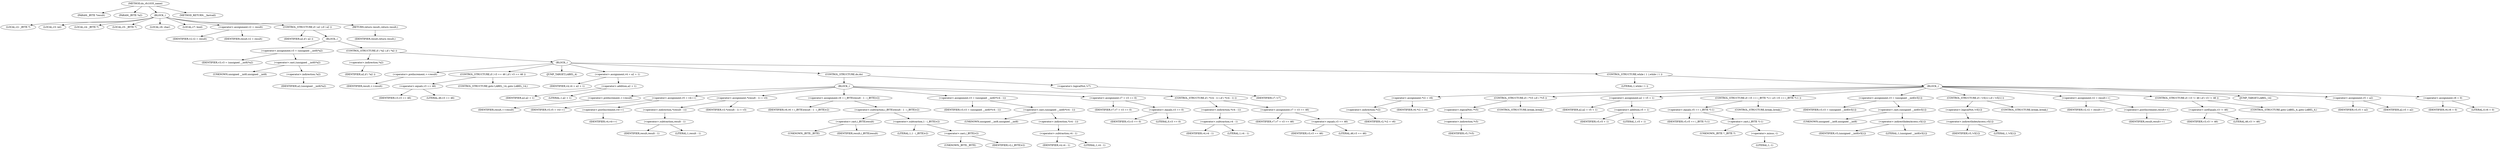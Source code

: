 digraph do_rfc1035_name {  
"1000107" [label = "(METHOD,do_rfc1035_name)" ]
"1000108" [label = "(PARAM,_BYTE *result)" ]
"1000109" [label = "(PARAM,_BYTE *a2)" ]
"1000110" [label = "(BLOCK,,)" ]
"1000111" [label = "(LOCAL,v2: _BYTE *)" ]
"1000112" [label = "(LOCAL,v3: int)" ]
"1000113" [label = "(LOCAL,v4: _BYTE *)" ]
"1000114" [label = "(LOCAL,v5: _BYTE *)" ]
"1000115" [label = "(LOCAL,v6: char)" ]
"1000116" [label = "(LOCAL,v7: bool)" ]
"1000117" [label = "(<operator>.assignment,v2 = result)" ]
"1000118" [label = "(IDENTIFIER,v2,v2 = result)" ]
"1000119" [label = "(IDENTIFIER,result,v2 = result)" ]
"1000120" [label = "(CONTROL_STRUCTURE,if ( a2 ),if ( a2 ))" ]
"1000121" [label = "(IDENTIFIER,a2,if ( a2 ))" ]
"1000122" [label = "(BLOCK,,)" ]
"1000123" [label = "(<operator>.assignment,v3 = (unsigned __int8)*a2)" ]
"1000124" [label = "(IDENTIFIER,v3,v3 = (unsigned __int8)*a2)" ]
"1000125" [label = "(<operator>.cast,(unsigned __int8)*a2)" ]
"1000126" [label = "(UNKNOWN,unsigned __int8,unsigned __int8)" ]
"1000127" [label = "(<operator>.indirection,*a2)" ]
"1000128" [label = "(IDENTIFIER,a2,(unsigned __int8)*a2)" ]
"1000129" [label = "(CONTROL_STRUCTURE,if ( *a2 ),if ( *a2 ))" ]
"1000130" [label = "(<operator>.indirection,*a2)" ]
"1000131" [label = "(IDENTIFIER,a2,if ( *a2 ))" ]
"1000132" [label = "(BLOCK,,)" ]
"1000133" [label = "(<operator>.preIncrement,++result)" ]
"1000134" [label = "(IDENTIFIER,result,++result)" ]
"1000135" [label = "(CONTROL_STRUCTURE,if ( v3 == 46 ),if ( v3 == 46 ))" ]
"1000136" [label = "(<operator>.equals,v3 == 46)" ]
"1000137" [label = "(IDENTIFIER,v3,v3 == 46)" ]
"1000138" [label = "(LITERAL,46,v3 == 46)" ]
"1000139" [label = "(CONTROL_STRUCTURE,goto LABEL_14;,goto LABEL_14;)" ]
"1000140" [label = "(JUMP_TARGET,LABEL_4)" ]
"1000141" [label = "(<operator>.assignment,v4 = a2 + 1)" ]
"1000142" [label = "(IDENTIFIER,v4,v4 = a2 + 1)" ]
"1000143" [label = "(<operator>.addition,a2 + 1)" ]
"1000144" [label = "(IDENTIFIER,a2,a2 + 1)" ]
"1000145" [label = "(LITERAL,1,a2 + 1)" ]
"1000146" [label = "(CONTROL_STRUCTURE,do,do)" ]
"1000147" [label = "(BLOCK,,)" ]
"1000148" [label = "(<operator>.preIncrement,++result)" ]
"1000149" [label = "(IDENTIFIER,result,++result)" ]
"1000150" [label = "(<operator>.assignment,v5 = v4++)" ]
"1000151" [label = "(IDENTIFIER,v5,v5 = v4++)" ]
"1000152" [label = "(<operator>.postIncrement,v4++)" ]
"1000153" [label = "(IDENTIFIER,v4,v4++)" ]
"1000154" [label = "(<operator>.assignment,*(result - 1) = v3)" ]
"1000155" [label = "(<operator>.indirection,*(result - 1))" ]
"1000156" [label = "(<operator>.subtraction,result - 1)" ]
"1000157" [label = "(IDENTIFIER,result,result - 1)" ]
"1000158" [label = "(LITERAL,1,result - 1)" ]
"1000159" [label = "(IDENTIFIER,v3,*(result - 1) = v3)" ]
"1000160" [label = "(<operator>.assignment,v6 = (_BYTE)result - 1 - (_BYTE)v2)" ]
"1000161" [label = "(IDENTIFIER,v6,v6 = (_BYTE)result - 1 - (_BYTE)v2)" ]
"1000162" [label = "(<operator>.subtraction,(_BYTE)result - 1 - (_BYTE)v2)" ]
"1000163" [label = "(<operator>.cast,(_BYTE)result)" ]
"1000164" [label = "(UNKNOWN,_BYTE,_BYTE)" ]
"1000165" [label = "(IDENTIFIER,result,(_BYTE)result)" ]
"1000166" [label = "(<operator>.subtraction,1 - (_BYTE)v2)" ]
"1000167" [label = "(LITERAL,1,1 - (_BYTE)v2)" ]
"1000168" [label = "(<operator>.cast,(_BYTE)v2)" ]
"1000169" [label = "(UNKNOWN,_BYTE,_BYTE)" ]
"1000170" [label = "(IDENTIFIER,v2,(_BYTE)v2)" ]
"1000171" [label = "(<operator>.assignment,v3 = (unsigned __int8)*(v4 - 1))" ]
"1000172" [label = "(IDENTIFIER,v3,v3 = (unsigned __int8)*(v4 - 1))" ]
"1000173" [label = "(<operator>.cast,(unsigned __int8)*(v4 - 1))" ]
"1000174" [label = "(UNKNOWN,unsigned __int8,unsigned __int8)" ]
"1000175" [label = "(<operator>.indirection,*(v4 - 1))" ]
"1000176" [label = "(<operator>.subtraction,v4 - 1)" ]
"1000177" [label = "(IDENTIFIER,v4,v4 - 1)" ]
"1000178" [label = "(LITERAL,1,v4 - 1)" ]
"1000179" [label = "(<operator>.assignment,v7 = v3 == 0)" ]
"1000180" [label = "(IDENTIFIER,v7,v7 = v3 == 0)" ]
"1000181" [label = "(<operator>.equals,v3 == 0)" ]
"1000182" [label = "(IDENTIFIER,v3,v3 == 0)" ]
"1000183" [label = "(LITERAL,0,v3 == 0)" ]
"1000184" [label = "(CONTROL_STRUCTURE,if ( *(v4 - 1) ),if ( *(v4 - 1) ))" ]
"1000185" [label = "(<operator>.indirection,*(v4 - 1))" ]
"1000186" [label = "(<operator>.subtraction,v4 - 1)" ]
"1000187" [label = "(IDENTIFIER,v4,v4 - 1)" ]
"1000188" [label = "(LITERAL,1,v4 - 1)" ]
"1000189" [label = "(<operator>.assignment,v7 = v3 == 46)" ]
"1000190" [label = "(IDENTIFIER,v7,v7 = v3 == 46)" ]
"1000191" [label = "(<operator>.equals,v3 == 46)" ]
"1000192" [label = "(IDENTIFIER,v3,v3 == 46)" ]
"1000193" [label = "(LITERAL,46,v3 == 46)" ]
"1000194" [label = "(<operator>.logicalNot,!v7)" ]
"1000195" [label = "(IDENTIFIER,v7,!v7)" ]
"1000196" [label = "(CONTROL_STRUCTURE,while ( 1 ),while ( 1 ))" ]
"1000197" [label = "(LITERAL,1,while ( 1 ))" ]
"1000198" [label = "(BLOCK,,)" ]
"1000199" [label = "(<operator>.assignment,*v2 = v6)" ]
"1000200" [label = "(<operator>.indirection,*v2)" ]
"1000201" [label = "(IDENTIFIER,v2,*v2 = v6)" ]
"1000202" [label = "(IDENTIFIER,v6,*v2 = v6)" ]
"1000203" [label = "(CONTROL_STRUCTURE,if ( !*v5 ),if ( !*v5 ))" ]
"1000204" [label = "(<operator>.logicalNot,!*v5)" ]
"1000205" [label = "(<operator>.indirection,*v5)" ]
"1000206" [label = "(IDENTIFIER,v5,!*v5)" ]
"1000207" [label = "(CONTROL_STRUCTURE,break;,break;)" ]
"1000208" [label = "(<operator>.assignment,a2 = v5 + 1)" ]
"1000209" [label = "(IDENTIFIER,a2,a2 = v5 + 1)" ]
"1000210" [label = "(<operator>.addition,v5 + 1)" ]
"1000211" [label = "(IDENTIFIER,v5,v5 + 1)" ]
"1000212" [label = "(LITERAL,1,v5 + 1)" ]
"1000213" [label = "(CONTROL_STRUCTURE,if ( v5 == (_BYTE *)-1 ),if ( v5 == (_BYTE *)-1 ))" ]
"1000214" [label = "(<operator>.equals,v5 == (_BYTE *)-1)" ]
"1000215" [label = "(IDENTIFIER,v5,v5 == (_BYTE *)-1)" ]
"1000216" [label = "(<operator>.cast,(_BYTE *)-1)" ]
"1000217" [label = "(UNKNOWN,_BYTE *,_BYTE *)" ]
"1000218" [label = "(<operator>.minus,-1)" ]
"1000219" [label = "(LITERAL,1,-1)" ]
"1000220" [label = "(CONTROL_STRUCTURE,break;,break;)" ]
"1000221" [label = "(<operator>.assignment,v3 = (unsigned __int8)v5[1])" ]
"1000222" [label = "(IDENTIFIER,v3,v3 = (unsigned __int8)v5[1])" ]
"1000223" [label = "(<operator>.cast,(unsigned __int8)v5[1])" ]
"1000224" [label = "(UNKNOWN,unsigned __int8,unsigned __int8)" ]
"1000225" [label = "(<operator>.indirectIndexAccess,v5[1])" ]
"1000226" [label = "(IDENTIFIER,v5,(unsigned __int8)v5[1])" ]
"1000227" [label = "(LITERAL,1,(unsigned __int8)v5[1])" ]
"1000228" [label = "(CONTROL_STRUCTURE,if ( !v5[1] ),if ( !v5[1] ))" ]
"1000229" [label = "(<operator>.logicalNot,!v5[1])" ]
"1000230" [label = "(<operator>.indirectIndexAccess,v5[1])" ]
"1000231" [label = "(IDENTIFIER,v5,!v5[1])" ]
"1000232" [label = "(LITERAL,1,!v5[1])" ]
"1000233" [label = "(CONTROL_STRUCTURE,break;,break;)" ]
"1000234" [label = "(<operator>.assignment,v2 = result++)" ]
"1000235" [label = "(IDENTIFIER,v2,v2 = result++)" ]
"1000236" [label = "(<operator>.postIncrement,result++)" ]
"1000237" [label = "(IDENTIFIER,result,result++)" ]
"1000238" [label = "(CONTROL_STRUCTURE,if ( v3 != 46 ),if ( v3 != 46 ))" ]
"1000239" [label = "(<operator>.notEquals,v3 != 46)" ]
"1000240" [label = "(IDENTIFIER,v3,v3 != 46)" ]
"1000241" [label = "(LITERAL,46,v3 != 46)" ]
"1000242" [label = "(CONTROL_STRUCTURE,goto LABEL_4;,goto LABEL_4;)" ]
"1000243" [label = "(JUMP_TARGET,LABEL_14)" ]
"1000244" [label = "(<operator>.assignment,v5 = a2)" ]
"1000245" [label = "(IDENTIFIER,v5,v5 = a2)" ]
"1000246" [label = "(IDENTIFIER,a2,v5 = a2)" ]
"1000247" [label = "(<operator>.assignment,v6 = 0)" ]
"1000248" [label = "(IDENTIFIER,v6,v6 = 0)" ]
"1000249" [label = "(LITERAL,0,v6 = 0)" ]
"1000250" [label = "(RETURN,return result;,return result;)" ]
"1000251" [label = "(IDENTIFIER,result,return result;)" ]
"1000252" [label = "(METHOD_RETURN,__fastcall)" ]
  "1000107" -> "1000108" 
  "1000107" -> "1000109" 
  "1000107" -> "1000110" 
  "1000107" -> "1000252" 
  "1000110" -> "1000111" 
  "1000110" -> "1000112" 
  "1000110" -> "1000113" 
  "1000110" -> "1000114" 
  "1000110" -> "1000115" 
  "1000110" -> "1000116" 
  "1000110" -> "1000117" 
  "1000110" -> "1000120" 
  "1000110" -> "1000250" 
  "1000117" -> "1000118" 
  "1000117" -> "1000119" 
  "1000120" -> "1000121" 
  "1000120" -> "1000122" 
  "1000122" -> "1000123" 
  "1000122" -> "1000129" 
  "1000123" -> "1000124" 
  "1000123" -> "1000125" 
  "1000125" -> "1000126" 
  "1000125" -> "1000127" 
  "1000127" -> "1000128" 
  "1000129" -> "1000130" 
  "1000129" -> "1000132" 
  "1000130" -> "1000131" 
  "1000132" -> "1000133" 
  "1000132" -> "1000135" 
  "1000132" -> "1000140" 
  "1000132" -> "1000141" 
  "1000132" -> "1000146" 
  "1000132" -> "1000196" 
  "1000133" -> "1000134" 
  "1000135" -> "1000136" 
  "1000135" -> "1000139" 
  "1000136" -> "1000137" 
  "1000136" -> "1000138" 
  "1000141" -> "1000142" 
  "1000141" -> "1000143" 
  "1000143" -> "1000144" 
  "1000143" -> "1000145" 
  "1000146" -> "1000147" 
  "1000146" -> "1000194" 
  "1000147" -> "1000148" 
  "1000147" -> "1000150" 
  "1000147" -> "1000154" 
  "1000147" -> "1000160" 
  "1000147" -> "1000171" 
  "1000147" -> "1000179" 
  "1000147" -> "1000184" 
  "1000148" -> "1000149" 
  "1000150" -> "1000151" 
  "1000150" -> "1000152" 
  "1000152" -> "1000153" 
  "1000154" -> "1000155" 
  "1000154" -> "1000159" 
  "1000155" -> "1000156" 
  "1000156" -> "1000157" 
  "1000156" -> "1000158" 
  "1000160" -> "1000161" 
  "1000160" -> "1000162" 
  "1000162" -> "1000163" 
  "1000162" -> "1000166" 
  "1000163" -> "1000164" 
  "1000163" -> "1000165" 
  "1000166" -> "1000167" 
  "1000166" -> "1000168" 
  "1000168" -> "1000169" 
  "1000168" -> "1000170" 
  "1000171" -> "1000172" 
  "1000171" -> "1000173" 
  "1000173" -> "1000174" 
  "1000173" -> "1000175" 
  "1000175" -> "1000176" 
  "1000176" -> "1000177" 
  "1000176" -> "1000178" 
  "1000179" -> "1000180" 
  "1000179" -> "1000181" 
  "1000181" -> "1000182" 
  "1000181" -> "1000183" 
  "1000184" -> "1000185" 
  "1000184" -> "1000189" 
  "1000185" -> "1000186" 
  "1000186" -> "1000187" 
  "1000186" -> "1000188" 
  "1000189" -> "1000190" 
  "1000189" -> "1000191" 
  "1000191" -> "1000192" 
  "1000191" -> "1000193" 
  "1000194" -> "1000195" 
  "1000196" -> "1000197" 
  "1000196" -> "1000198" 
  "1000198" -> "1000199" 
  "1000198" -> "1000203" 
  "1000198" -> "1000208" 
  "1000198" -> "1000213" 
  "1000198" -> "1000221" 
  "1000198" -> "1000228" 
  "1000198" -> "1000234" 
  "1000198" -> "1000238" 
  "1000198" -> "1000243" 
  "1000198" -> "1000244" 
  "1000198" -> "1000247" 
  "1000199" -> "1000200" 
  "1000199" -> "1000202" 
  "1000200" -> "1000201" 
  "1000203" -> "1000204" 
  "1000203" -> "1000207" 
  "1000204" -> "1000205" 
  "1000205" -> "1000206" 
  "1000208" -> "1000209" 
  "1000208" -> "1000210" 
  "1000210" -> "1000211" 
  "1000210" -> "1000212" 
  "1000213" -> "1000214" 
  "1000213" -> "1000220" 
  "1000214" -> "1000215" 
  "1000214" -> "1000216" 
  "1000216" -> "1000217" 
  "1000216" -> "1000218" 
  "1000218" -> "1000219" 
  "1000221" -> "1000222" 
  "1000221" -> "1000223" 
  "1000223" -> "1000224" 
  "1000223" -> "1000225" 
  "1000225" -> "1000226" 
  "1000225" -> "1000227" 
  "1000228" -> "1000229" 
  "1000228" -> "1000233" 
  "1000229" -> "1000230" 
  "1000230" -> "1000231" 
  "1000230" -> "1000232" 
  "1000234" -> "1000235" 
  "1000234" -> "1000236" 
  "1000236" -> "1000237" 
  "1000238" -> "1000239" 
  "1000238" -> "1000242" 
  "1000239" -> "1000240" 
  "1000239" -> "1000241" 
  "1000244" -> "1000245" 
  "1000244" -> "1000246" 
  "1000247" -> "1000248" 
  "1000247" -> "1000249" 
  "1000250" -> "1000251" 
}
